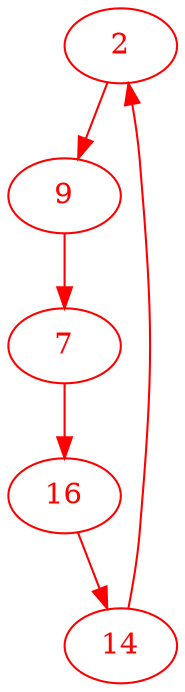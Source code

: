 digraph g{
node [color = red, fontcolor=red]; 2 7 9 14 16 ;
2 -> 9 [color=red] ;
7 -> 16 [color=red] ;
9 -> 7 [color=red] ;
14 -> 2 [color=red] ;
16 -> 14 [color=red] ;
}